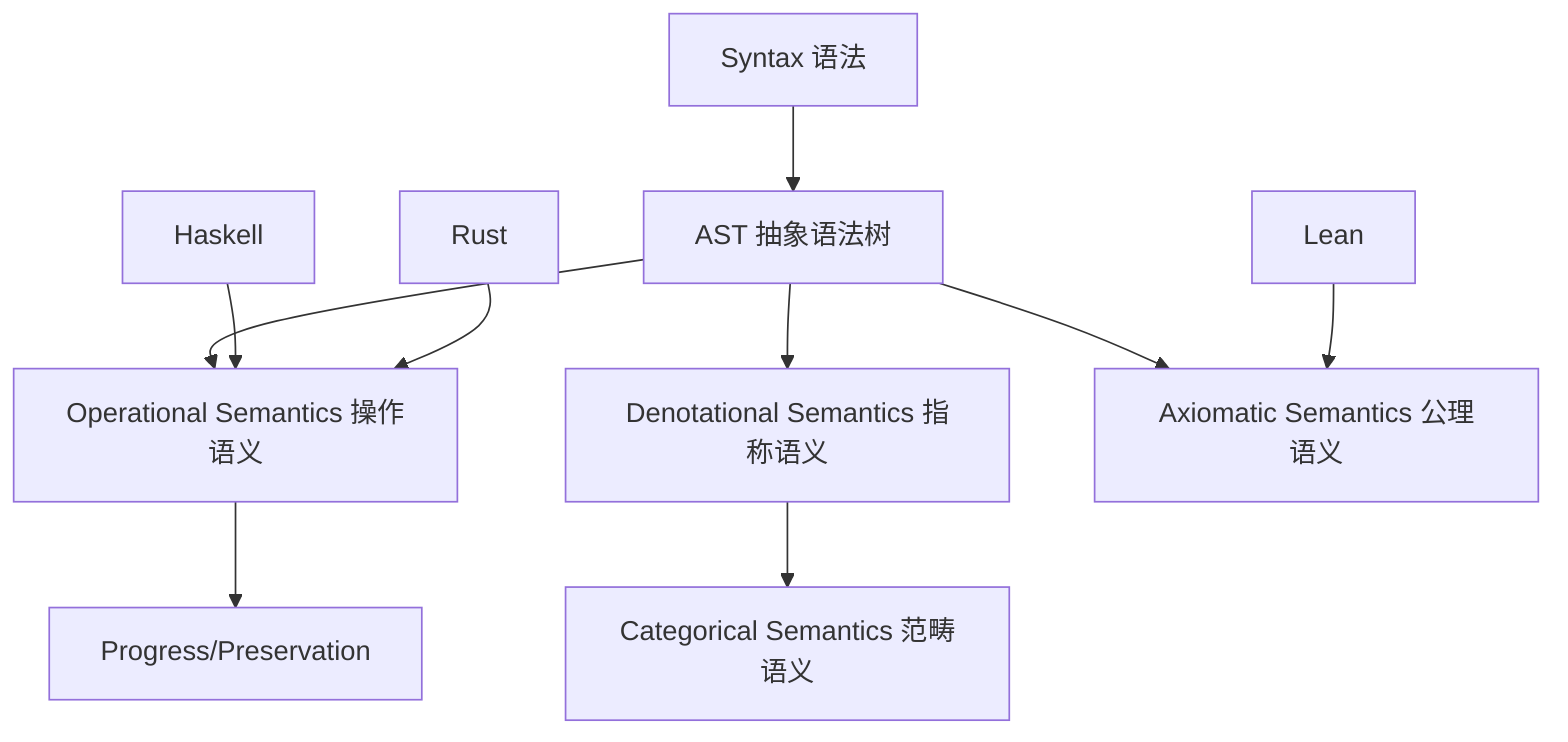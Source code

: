 %% 1.10 知识图谱 Knowledge Graph #SyntaxSemantics-1.10

graph TD
  A[Syntax 语法] --> B[AST 抽象语法树]
  B --> C[Operational Semantics 操作语义]
  B --> D[Denotational Semantics 指称语义]
  B --> E[Axiomatic Semantics 公理语义]
  D --> F[Categorical Semantics 范畴语义]
  C --> G[Progress/Preservation]
  H[Haskell] --> C
  I[Rust] --> C
  J[Lean] --> E
